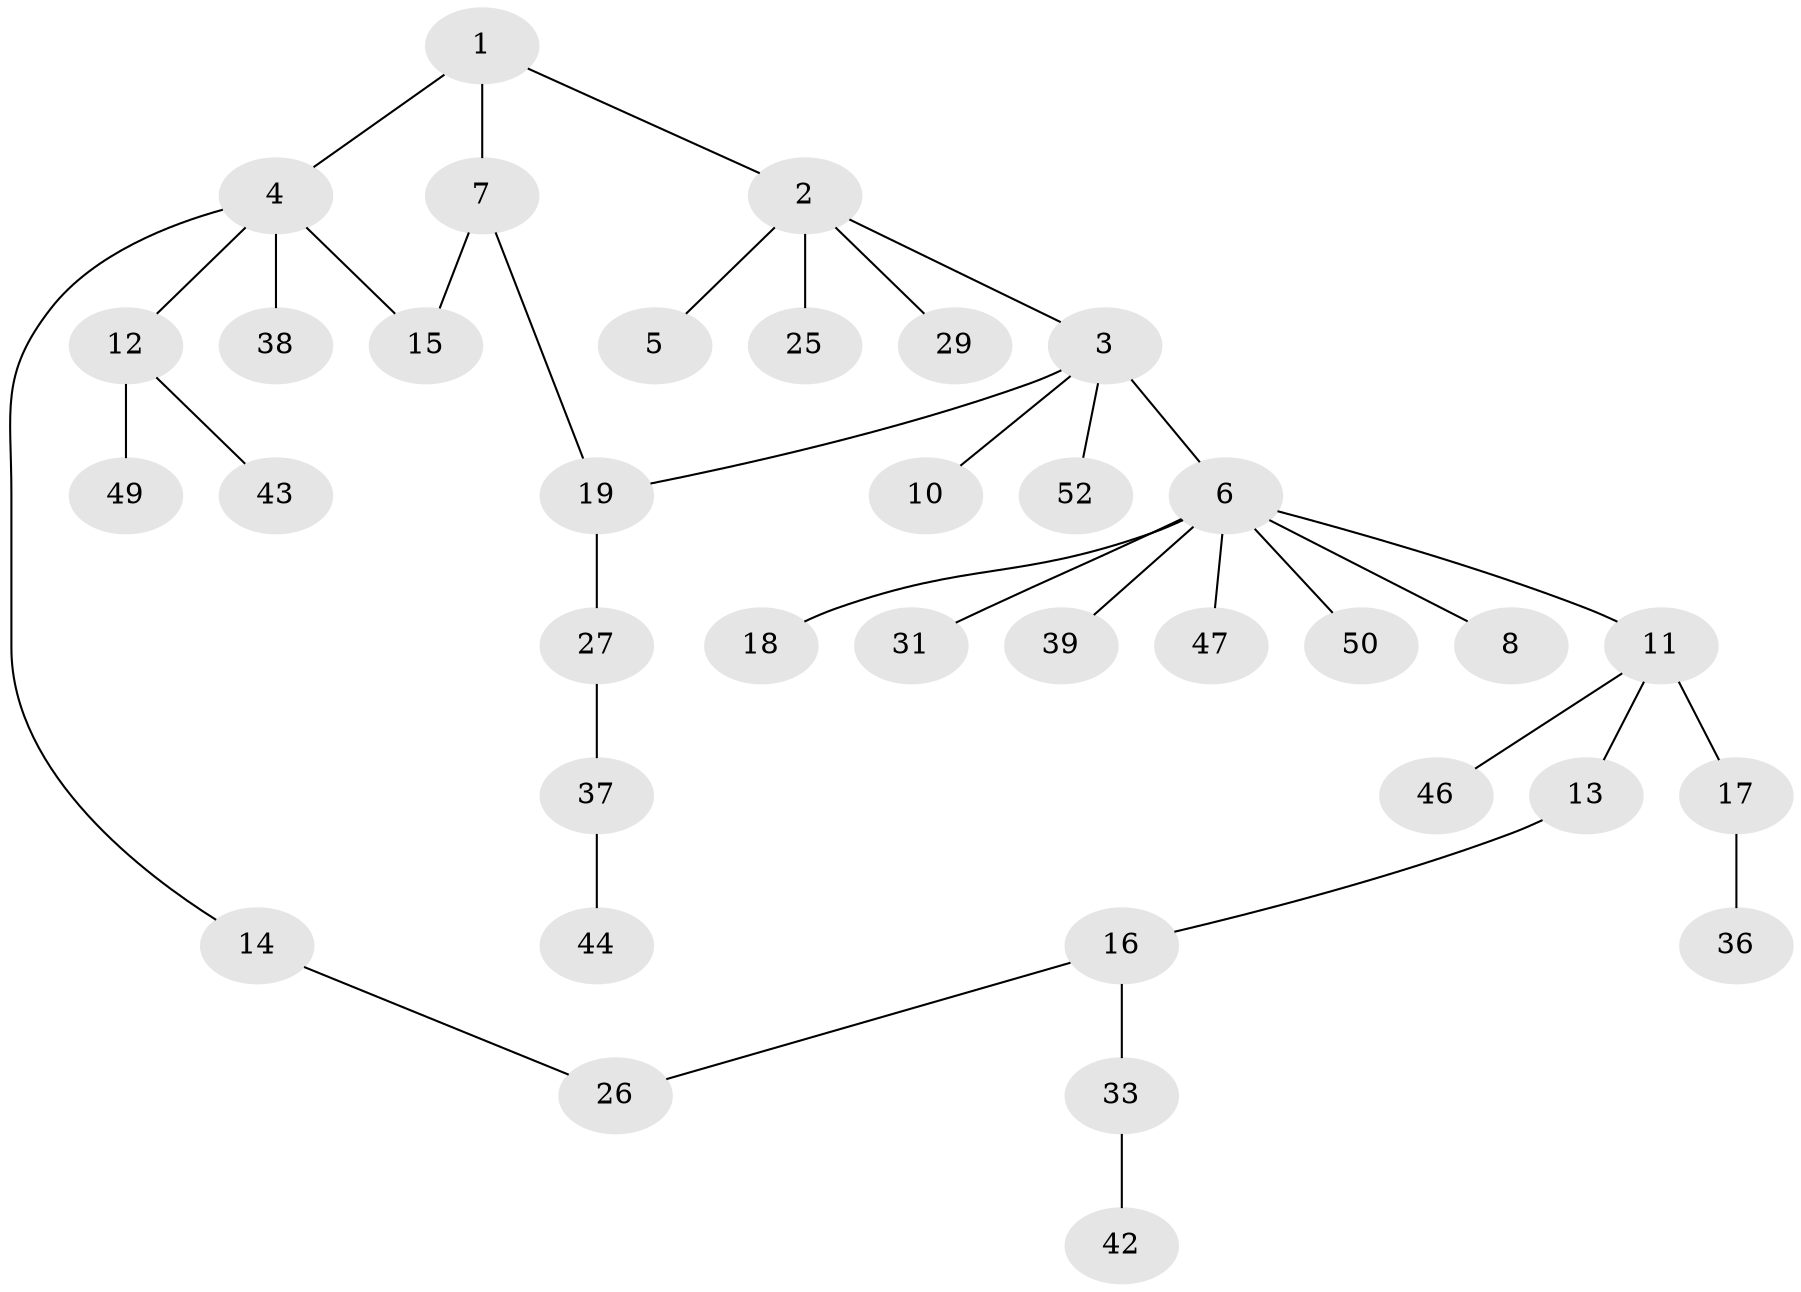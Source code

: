 // original degree distribution, {3: 0.15384615384615385, 4: 0.09615384615384616, 6: 0.057692307692307696, 1: 0.5, 2: 0.19230769230769232}
// Generated by graph-tools (version 1.1) at 2025/10/02/27/25 16:10:51]
// undirected, 36 vertices, 38 edges
graph export_dot {
graph [start="1"]
  node [color=gray90,style=filled];
  1;
  2 [super="+20"];
  3 [super="+40"];
  4 [super="+51"];
  5;
  6 [super="+9"];
  7 [super="+24"];
  8;
  10 [super="+35"];
  11 [super="+22"];
  12 [super="+23"];
  13 [super="+30"];
  14 [super="+45"];
  15 [super="+21"];
  16;
  17;
  18;
  19 [super="+32"];
  25;
  26 [super="+28"];
  27;
  29;
  31;
  33 [super="+34"];
  36;
  37 [super="+41"];
  38;
  39 [super="+48"];
  42;
  43;
  44;
  46;
  47;
  49;
  50;
  52;
  1 -- 2;
  1 -- 4;
  1 -- 7;
  2 -- 3;
  2 -- 5;
  2 -- 25;
  2 -- 29;
  3 -- 6;
  3 -- 10;
  3 -- 19;
  3 -- 52;
  4 -- 12;
  4 -- 14;
  4 -- 15;
  4 -- 38;
  6 -- 8;
  6 -- 39;
  6 -- 47;
  6 -- 50;
  6 -- 18;
  6 -- 11;
  6 -- 31;
  7 -- 15;
  7 -- 19;
  11 -- 13;
  11 -- 17;
  11 -- 46;
  12 -- 43;
  12 -- 49;
  13 -- 16;
  14 -- 26;
  16 -- 33;
  16 -- 26;
  17 -- 36;
  19 -- 27;
  27 -- 37;
  33 -- 42;
  37 -- 44;
}

